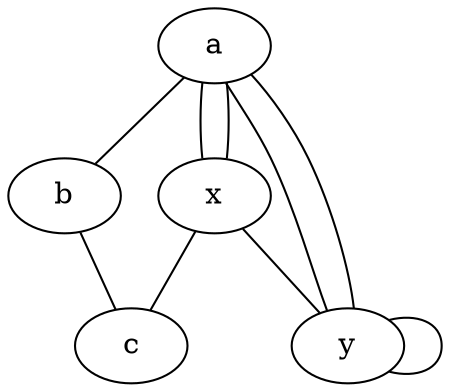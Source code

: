 graph test2 {
       a -- b -- c;
       a -- {x y};
       a -- {x y};
       x -- c [w=10.0];
       x -- y -- y [w=5.0,len=3];
}

